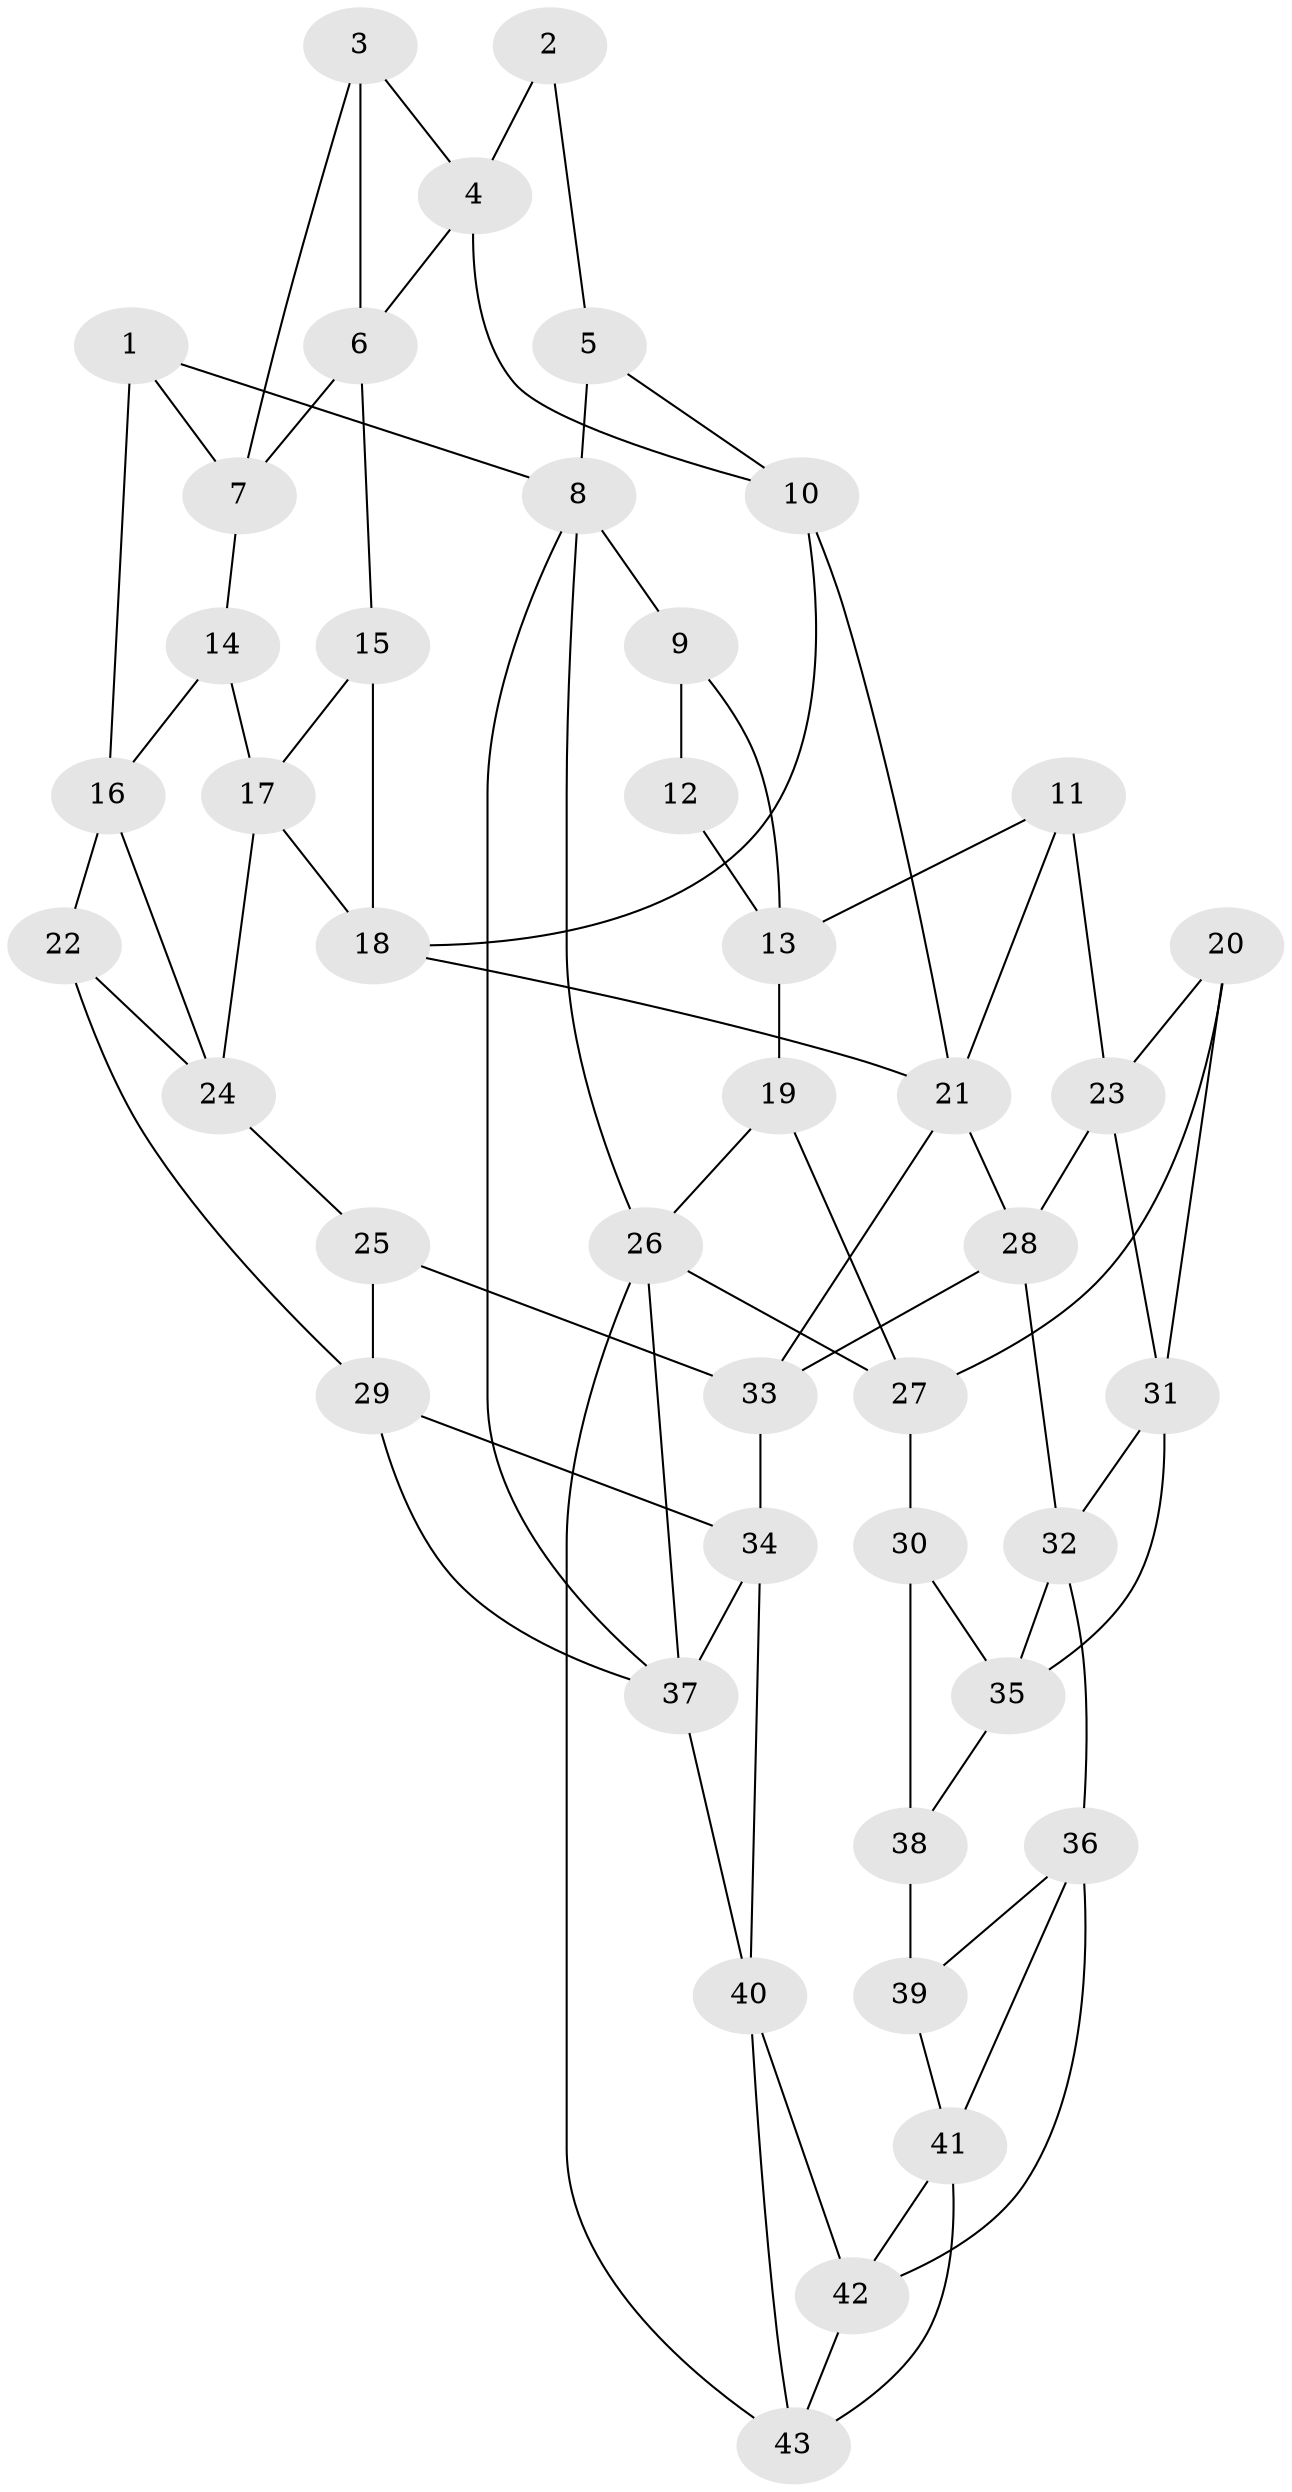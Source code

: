 // original degree distribution, {3: 0.046511627906976744, 5: 0.627906976744186, 4: 0.1511627906976744, 6: 0.1744186046511628}
// Generated by graph-tools (version 1.1) at 2025/03/03/09/25 03:03:12]
// undirected, 43 vertices, 79 edges
graph export_dot {
graph [start="1"]
  node [color=gray90,style=filled];
  1;
  2;
  3;
  4;
  5;
  6;
  7;
  8;
  9;
  10;
  11;
  12;
  13;
  14;
  15;
  16;
  17;
  18;
  19;
  20;
  21;
  22;
  23;
  24;
  25;
  26;
  27;
  28;
  29;
  30;
  31;
  32;
  33;
  34;
  35;
  36;
  37;
  38;
  39;
  40;
  41;
  42;
  43;
  1 -- 7 [weight=1.0];
  1 -- 8 [weight=1.0];
  1 -- 16 [weight=1.0];
  2 -- 4 [weight=1.0];
  2 -- 5 [weight=1.0];
  3 -- 4 [weight=1.0];
  3 -- 6 [weight=1.0];
  3 -- 7 [weight=1.0];
  4 -- 6 [weight=1.0];
  4 -- 10 [weight=1.0];
  5 -- 8 [weight=2.0];
  5 -- 10 [weight=1.0];
  6 -- 7 [weight=1.0];
  6 -- 15 [weight=1.0];
  7 -- 14 [weight=1.0];
  8 -- 9 [weight=1.0];
  8 -- 26 [weight=1.0];
  8 -- 37 [weight=1.0];
  9 -- 12 [weight=1.0];
  9 -- 13 [weight=1.0];
  10 -- 18 [weight=1.0];
  10 -- 21 [weight=1.0];
  11 -- 13 [weight=1.0];
  11 -- 21 [weight=1.0];
  11 -- 23 [weight=1.0];
  12 -- 13 [weight=2.0];
  13 -- 19 [weight=2.0];
  14 -- 16 [weight=1.0];
  14 -- 17 [weight=1.0];
  15 -- 17 [weight=1.0];
  15 -- 18 [weight=1.0];
  16 -- 22 [weight=1.0];
  16 -- 24 [weight=1.0];
  17 -- 18 [weight=1.0];
  17 -- 24 [weight=1.0];
  18 -- 21 [weight=1.0];
  19 -- 26 [weight=1.0];
  19 -- 27 [weight=1.0];
  20 -- 23 [weight=1.0];
  20 -- 27 [weight=1.0];
  20 -- 31 [weight=1.0];
  21 -- 28 [weight=1.0];
  21 -- 33 [weight=1.0];
  22 -- 24 [weight=1.0];
  22 -- 29 [weight=1.0];
  23 -- 28 [weight=1.0];
  23 -- 31 [weight=1.0];
  24 -- 25 [weight=1.0];
  25 -- 29 [weight=1.0];
  25 -- 33 [weight=1.0];
  26 -- 27 [weight=1.0];
  26 -- 37 [weight=1.0];
  26 -- 43 [weight=1.0];
  27 -- 30 [weight=1.0];
  28 -- 32 [weight=1.0];
  28 -- 33 [weight=1.0];
  29 -- 34 [weight=1.0];
  29 -- 37 [weight=1.0];
  30 -- 35 [weight=1.0];
  30 -- 38 [weight=1.0];
  31 -- 32 [weight=1.0];
  31 -- 35 [weight=1.0];
  32 -- 35 [weight=1.0];
  32 -- 36 [weight=1.0];
  33 -- 34 [weight=1.0];
  34 -- 37 [weight=1.0];
  34 -- 40 [weight=1.0];
  35 -- 38 [weight=1.0];
  36 -- 39 [weight=1.0];
  36 -- 41 [weight=1.0];
  36 -- 42 [weight=1.0];
  37 -- 40 [weight=1.0];
  38 -- 39 [weight=2.0];
  39 -- 41 [weight=1.0];
  40 -- 42 [weight=1.0];
  40 -- 43 [weight=1.0];
  41 -- 42 [weight=1.0];
  41 -- 43 [weight=1.0];
  42 -- 43 [weight=1.0];
}
